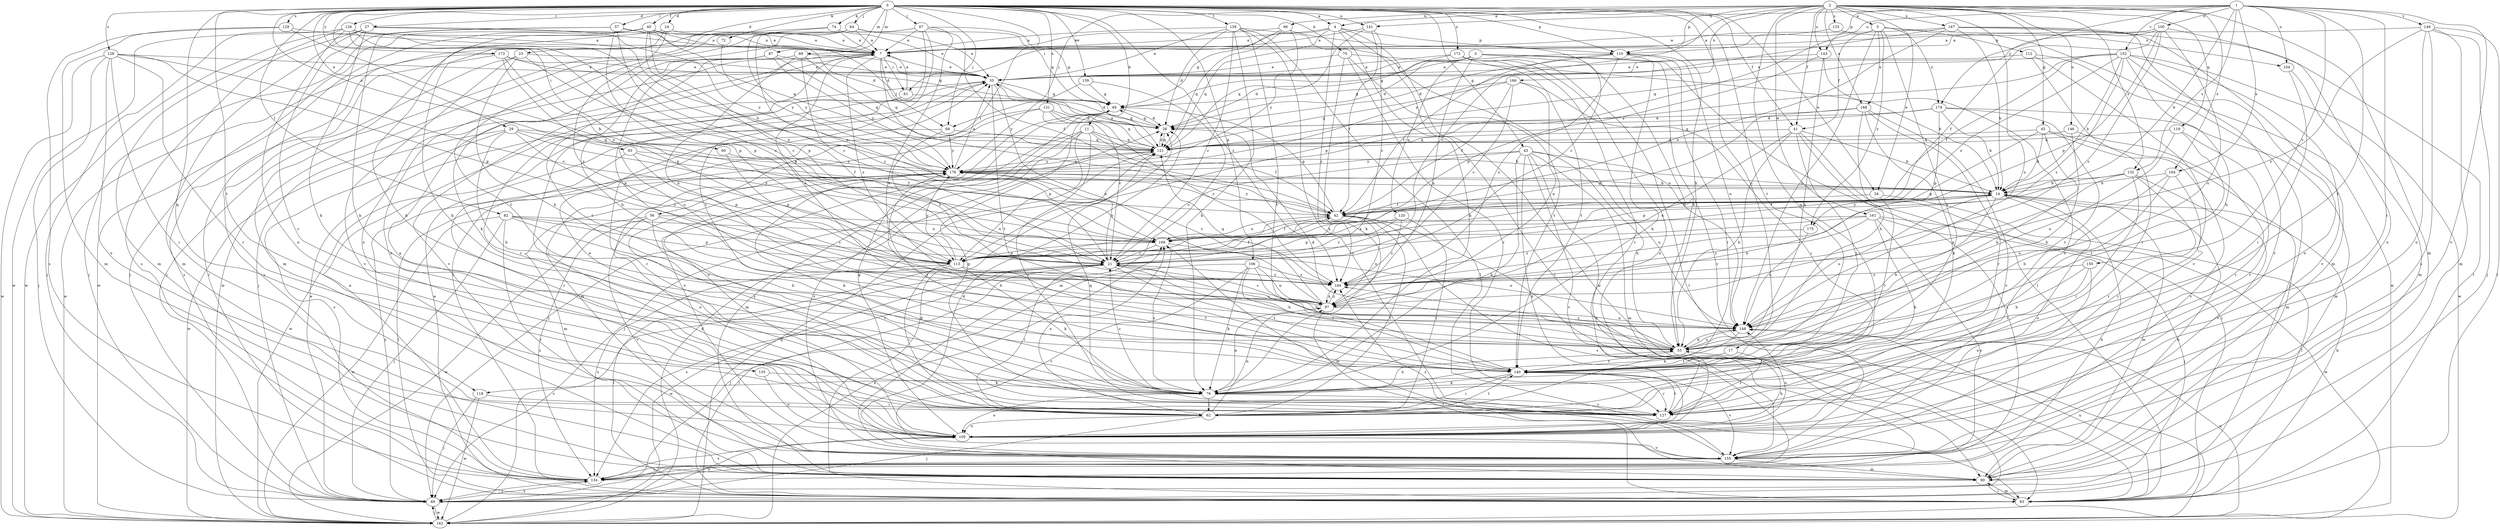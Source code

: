 strict digraph  {
0;
1;
2;
3;
4;
5;
7;
11;
14;
17;
21;
23;
24;
27;
28;
29;
34;
35;
40;
41;
42;
43;
45;
49;
55;
56;
57;
60;
61;
62;
64;
67;
68;
69;
72;
74;
75;
76;
82;
83;
87;
89;
90;
93;
96;
97;
100;
104;
105;
106;
110;
112;
113;
118;
119;
120;
121;
126;
127;
128;
129;
131;
132;
133;
134;
135;
139;
140;
141;
143;
146;
148;
149;
150;
152;
155;
159;
161;
162;
164;
166;
167;
168;
169;
172;
173;
174;
175;
176;
184;
0 -> 4  [label=a];
0 -> 11  [label=b];
0 -> 17  [label=c];
0 -> 23  [label=d];
0 -> 24  [label=d];
0 -> 27  [label=d];
0 -> 29  [label=e];
0 -> 34  [label=e];
0 -> 40  [label=f];
0 -> 41  [label=f];
0 -> 43  [label=g];
0 -> 55  [label=h];
0 -> 56  [label=i];
0 -> 57  [label=i];
0 -> 60  [label=i];
0 -> 64  [label=j];
0 -> 67  [label=j];
0 -> 68  [label=j];
0 -> 72  [label=k];
0 -> 74  [label=k];
0 -> 75  [label=k];
0 -> 82  [label=l];
0 -> 87  [label=m];
0 -> 89  [label=m];
0 -> 93  [label=n];
0 -> 106  [label=p];
0 -> 110  [label=p];
0 -> 118  [label=q];
0 -> 126  [label=r];
0 -> 128  [label=s];
0 -> 129  [label=s];
0 -> 131  [label=s];
0 -> 135  [label=t];
0 -> 139  [label=t];
0 -> 140  [label=t];
0 -> 141  [label=u];
0 -> 159  [label=w];
0 -> 172  [label=y];
0 -> 173  [label=y];
0 -> 184  [label=z];
1 -> 14  [label=b];
1 -> 100  [label=o];
1 -> 104  [label=o];
1 -> 110  [label=p];
1 -> 127  [label=r];
1 -> 132  [label=s];
1 -> 140  [label=t];
1 -> 141  [label=u];
1 -> 143  [label=u];
1 -> 149  [label=v];
1 -> 150  [label=v];
1 -> 152  [label=v];
1 -> 155  [label=v];
1 -> 164  [label=x];
1 -> 174  [label=y];
2 -> 4  [label=a];
2 -> 5  [label=a];
2 -> 21  [label=c];
2 -> 34  [label=e];
2 -> 41  [label=f];
2 -> 45  [label=g];
2 -> 68  [label=j];
2 -> 90  [label=m];
2 -> 96  [label=n];
2 -> 110  [label=p];
2 -> 118  [label=q];
2 -> 119  [label=q];
2 -> 132  [label=s];
2 -> 133  [label=s];
2 -> 143  [label=u];
2 -> 146  [label=u];
2 -> 148  [label=u];
2 -> 161  [label=w];
2 -> 164  [label=x];
2 -> 166  [label=x];
2 -> 167  [label=x];
2 -> 168  [label=x];
3 -> 28  [label=d];
3 -> 35  [label=e];
3 -> 49  [label=g];
3 -> 55  [label=h];
3 -> 83  [label=l];
3 -> 97  [label=n];
3 -> 120  [label=q];
3 -> 155  [label=v];
4 -> 7  [label=a];
4 -> 61  [label=i];
4 -> 76  [label=k];
4 -> 83  [label=l];
4 -> 110  [label=p];
4 -> 121  [label=q];
4 -> 162  [label=w];
4 -> 184  [label=z];
5 -> 41  [label=f];
5 -> 104  [label=o];
5 -> 112  [label=p];
5 -> 113  [label=p];
5 -> 140  [label=t];
5 -> 148  [label=u];
5 -> 168  [label=x];
5 -> 174  [label=y];
5 -> 175  [label=y];
7 -> 35  [label=e];
7 -> 42  [label=f];
7 -> 61  [label=i];
7 -> 68  [label=j];
7 -> 69  [label=j];
7 -> 105  [label=o];
7 -> 155  [label=v];
7 -> 184  [label=z];
11 -> 14  [label=b];
11 -> 42  [label=f];
11 -> 69  [label=j];
11 -> 90  [label=m];
11 -> 113  [label=p];
11 -> 121  [label=q];
11 -> 127  [label=r];
11 -> 155  [label=v];
14 -> 42  [label=f];
14 -> 55  [label=h];
14 -> 90  [label=m];
14 -> 105  [label=o];
14 -> 148  [label=u];
14 -> 175  [label=y];
17 -> 127  [label=r];
17 -> 140  [label=t];
21 -> 42  [label=f];
21 -> 55  [label=h];
21 -> 62  [label=i];
21 -> 83  [label=l];
21 -> 134  [label=s];
21 -> 140  [label=t];
21 -> 148  [label=u];
21 -> 162  [label=w];
21 -> 176  [label=y];
21 -> 184  [label=z];
23 -> 21  [label=c];
23 -> 35  [label=e];
23 -> 55  [label=h];
23 -> 134  [label=s];
23 -> 155  [label=v];
24 -> 7  [label=a];
24 -> 76  [label=k];
24 -> 90  [label=m];
24 -> 184  [label=z];
27 -> 7  [label=a];
27 -> 76  [label=k];
27 -> 90  [label=m];
27 -> 127  [label=r];
27 -> 134  [label=s];
27 -> 162  [label=w];
27 -> 176  [label=y];
28 -> 49  [label=g];
28 -> 121  [label=q];
29 -> 42  [label=f];
29 -> 55  [label=h];
29 -> 121  [label=q];
29 -> 134  [label=s];
29 -> 162  [label=w];
29 -> 169  [label=x];
29 -> 184  [label=z];
34 -> 42  [label=f];
34 -> 83  [label=l];
34 -> 140  [label=t];
35 -> 49  [label=g];
35 -> 62  [label=i];
35 -> 97  [label=n];
35 -> 121  [label=q];
35 -> 140  [label=t];
40 -> 7  [label=a];
40 -> 21  [label=c];
40 -> 28  [label=d];
40 -> 69  [label=j];
40 -> 76  [label=k];
40 -> 113  [label=p];
40 -> 121  [label=q];
40 -> 162  [label=w];
41 -> 14  [label=b];
41 -> 55  [label=h];
41 -> 83  [label=l];
41 -> 97  [label=n];
41 -> 121  [label=q];
41 -> 134  [label=s];
41 -> 140  [label=t];
42 -> 14  [label=b];
42 -> 49  [label=g];
42 -> 69  [label=j];
42 -> 97  [label=n];
42 -> 134  [label=s];
42 -> 169  [label=x];
42 -> 176  [label=y];
43 -> 21  [label=c];
43 -> 55  [label=h];
43 -> 76  [label=k];
43 -> 90  [label=m];
43 -> 105  [label=o];
43 -> 134  [label=s];
43 -> 148  [label=u];
43 -> 155  [label=v];
43 -> 176  [label=y];
45 -> 14  [label=b];
45 -> 55  [label=h];
45 -> 90  [label=m];
45 -> 113  [label=p];
45 -> 121  [label=q];
45 -> 155  [label=v];
49 -> 28  [label=d];
49 -> 105  [label=o];
49 -> 155  [label=v];
55 -> 28  [label=d];
55 -> 140  [label=t];
55 -> 148  [label=u];
55 -> 184  [label=z];
56 -> 55  [label=h];
56 -> 127  [label=r];
56 -> 134  [label=s];
56 -> 155  [label=v];
56 -> 162  [label=w];
56 -> 169  [label=x];
57 -> 7  [label=a];
57 -> 21  [label=c];
57 -> 28  [label=d];
57 -> 69  [label=j];
57 -> 76  [label=k];
57 -> 113  [label=p];
60 -> 113  [label=p];
60 -> 176  [label=y];
61 -> 7  [label=a];
61 -> 28  [label=d];
61 -> 127  [label=r];
61 -> 148  [label=u];
62 -> 35  [label=e];
62 -> 42  [label=f];
62 -> 69  [label=j];
62 -> 97  [label=n];
62 -> 105  [label=o];
62 -> 140  [label=t];
62 -> 169  [label=x];
64 -> 7  [label=a];
64 -> 35  [label=e];
64 -> 49  [label=g];
64 -> 69  [label=j];
64 -> 140  [label=t];
64 -> 169  [label=x];
67 -> 7  [label=a];
67 -> 42  [label=f];
67 -> 49  [label=g];
67 -> 83  [label=l];
67 -> 105  [label=o];
67 -> 140  [label=t];
67 -> 148  [label=u];
67 -> 162  [label=w];
68 -> 121  [label=q];
68 -> 162  [label=w];
68 -> 176  [label=y];
68 -> 184  [label=z];
69 -> 35  [label=e];
69 -> 105  [label=o];
69 -> 134  [label=s];
69 -> 162  [label=w];
69 -> 176  [label=y];
72 -> 176  [label=y];
74 -> 7  [label=a];
74 -> 35  [label=e];
74 -> 83  [label=l];
74 -> 176  [label=y];
75 -> 14  [label=b];
75 -> 35  [label=e];
75 -> 76  [label=k];
75 -> 127  [label=r];
75 -> 140  [label=t];
76 -> 21  [label=c];
76 -> 55  [label=h];
76 -> 62  [label=i];
76 -> 97  [label=n];
76 -> 105  [label=o];
76 -> 127  [label=r];
76 -> 169  [label=x];
82 -> 21  [label=c];
82 -> 55  [label=h];
82 -> 69  [label=j];
82 -> 113  [label=p];
82 -> 155  [label=v];
82 -> 162  [label=w];
82 -> 169  [label=x];
83 -> 14  [label=b];
83 -> 28  [label=d];
83 -> 35  [label=e];
83 -> 90  [label=m];
83 -> 148  [label=u];
87 -> 35  [label=e];
87 -> 55  [label=h];
87 -> 76  [label=k];
87 -> 97  [label=n];
87 -> 121  [label=q];
87 -> 176  [label=y];
89 -> 21  [label=c];
89 -> 35  [label=e];
89 -> 97  [label=n];
89 -> 121  [label=q];
89 -> 140  [label=t];
90 -> 14  [label=b];
90 -> 83  [label=l];
93 -> 42  [label=f];
93 -> 113  [label=p];
93 -> 127  [label=r];
93 -> 176  [label=y];
96 -> 7  [label=a];
96 -> 21  [label=c];
96 -> 49  [label=g];
96 -> 121  [label=q];
96 -> 176  [label=y];
97 -> 7  [label=a];
97 -> 14  [label=b];
97 -> 21  [label=c];
97 -> 83  [label=l];
97 -> 121  [label=q];
97 -> 148  [label=u];
97 -> 184  [label=z];
100 -> 7  [label=a];
100 -> 42  [label=f];
100 -> 105  [label=o];
100 -> 113  [label=p];
100 -> 121  [label=q];
100 -> 148  [label=u];
100 -> 184  [label=z];
104 -> 62  [label=i];
104 -> 90  [label=m];
105 -> 7  [label=a];
105 -> 49  [label=g];
105 -> 55  [label=h];
105 -> 134  [label=s];
105 -> 148  [label=u];
105 -> 155  [label=v];
106 -> 55  [label=h];
106 -> 69  [label=j];
106 -> 76  [label=k];
106 -> 97  [label=n];
106 -> 140  [label=t];
106 -> 155  [label=v];
106 -> 184  [label=z];
110 -> 28  [label=d];
110 -> 35  [label=e];
110 -> 42  [label=f];
110 -> 62  [label=i];
110 -> 76  [label=k];
110 -> 148  [label=u];
110 -> 184  [label=z];
112 -> 35  [label=e];
112 -> 69  [label=j];
112 -> 127  [label=r];
112 -> 155  [label=v];
113 -> 62  [label=i];
113 -> 76  [label=k];
113 -> 83  [label=l];
113 -> 134  [label=s];
113 -> 140  [label=t];
113 -> 176  [label=y];
118 -> 62  [label=i];
118 -> 69  [label=j];
118 -> 162  [label=w];
119 -> 121  [label=q];
119 -> 127  [label=r];
119 -> 140  [label=t];
119 -> 148  [label=u];
120 -> 21  [label=c];
120 -> 62  [label=i];
120 -> 169  [label=x];
120 -> 184  [label=z];
121 -> 28  [label=d];
121 -> 35  [label=e];
121 -> 69  [label=j];
121 -> 176  [label=y];
126 -> 7  [label=a];
126 -> 14  [label=b];
126 -> 21  [label=c];
126 -> 69  [label=j];
126 -> 90  [label=m];
126 -> 105  [label=o];
126 -> 113  [label=p];
126 -> 162  [label=w];
126 -> 169  [label=x];
127 -> 49  [label=g];
127 -> 121  [label=q];
127 -> 140  [label=t];
127 -> 176  [label=y];
128 -> 21  [label=c];
128 -> 35  [label=e];
128 -> 62  [label=i];
128 -> 69  [label=j];
128 -> 105  [label=o];
128 -> 113  [label=p];
128 -> 127  [label=r];
128 -> 162  [label=w];
129 -> 7  [label=a];
129 -> 90  [label=m];
129 -> 134  [label=s];
129 -> 169  [label=x];
131 -> 21  [label=c];
131 -> 28  [label=d];
131 -> 90  [label=m];
131 -> 121  [label=q];
131 -> 127  [label=r];
131 -> 184  [label=z];
132 -> 14  [label=b];
132 -> 62  [label=i];
132 -> 97  [label=n];
132 -> 113  [label=p];
132 -> 127  [label=r];
132 -> 155  [label=v];
133 -> 7  [label=a];
133 -> 162  [label=w];
134 -> 14  [label=b];
134 -> 35  [label=e];
134 -> 69  [label=j];
135 -> 76  [label=k];
135 -> 105  [label=o];
139 -> 7  [label=a];
139 -> 21  [label=c];
139 -> 28  [label=d];
139 -> 35  [label=e];
139 -> 76  [label=k];
139 -> 83  [label=l];
139 -> 140  [label=t];
139 -> 148  [label=u];
139 -> 155  [label=v];
140 -> 62  [label=i];
140 -> 76  [label=k];
140 -> 127  [label=r];
140 -> 155  [label=v];
140 -> 176  [label=y];
141 -> 7  [label=a];
141 -> 21  [label=c];
141 -> 42  [label=f];
141 -> 121  [label=q];
143 -> 35  [label=e];
143 -> 55  [label=h];
143 -> 105  [label=o];
143 -> 113  [label=p];
146 -> 55  [label=h];
146 -> 121  [label=q];
146 -> 127  [label=r];
148 -> 55  [label=h];
148 -> 76  [label=k];
149 -> 7  [label=a];
149 -> 69  [label=j];
149 -> 83  [label=l];
149 -> 90  [label=m];
149 -> 105  [label=o];
149 -> 134  [label=s];
149 -> 184  [label=z];
150 -> 55  [label=h];
150 -> 105  [label=o];
150 -> 140  [label=t];
150 -> 184  [label=z];
152 -> 14  [label=b];
152 -> 35  [label=e];
152 -> 42  [label=f];
152 -> 55  [label=h];
152 -> 105  [label=o];
152 -> 155  [label=v];
152 -> 162  [label=w];
152 -> 169  [label=x];
152 -> 176  [label=y];
152 -> 184  [label=z];
155 -> 28  [label=d];
155 -> 90  [label=m];
155 -> 134  [label=s];
155 -> 184  [label=z];
159 -> 49  [label=g];
159 -> 90  [label=m];
159 -> 176  [label=y];
161 -> 69  [label=j];
161 -> 76  [label=k];
161 -> 113  [label=p];
161 -> 134  [label=s];
161 -> 162  [label=w];
161 -> 169  [label=x];
161 -> 184  [label=z];
162 -> 21  [label=c];
162 -> 28  [label=d];
162 -> 69  [label=j];
162 -> 121  [label=q];
162 -> 148  [label=u];
162 -> 169  [label=x];
164 -> 14  [label=b];
164 -> 55  [label=h];
164 -> 127  [label=r];
164 -> 148  [label=u];
166 -> 21  [label=c];
166 -> 42  [label=f];
166 -> 49  [label=g];
166 -> 62  [label=i];
166 -> 97  [label=n];
166 -> 121  [label=q];
167 -> 7  [label=a];
167 -> 14  [label=b];
167 -> 83  [label=l];
167 -> 90  [label=m];
167 -> 155  [label=v];
167 -> 169  [label=x];
167 -> 176  [label=y];
168 -> 28  [label=d];
168 -> 55  [label=h];
168 -> 76  [label=k];
168 -> 113  [label=p];
168 -> 127  [label=r];
168 -> 155  [label=v];
169 -> 21  [label=c];
169 -> 42  [label=f];
169 -> 90  [label=m];
169 -> 113  [label=p];
169 -> 148  [label=u];
172 -> 28  [label=d];
172 -> 35  [label=e];
172 -> 83  [label=l];
172 -> 105  [label=o];
172 -> 127  [label=r];
172 -> 140  [label=t];
173 -> 14  [label=b];
173 -> 35  [label=e];
173 -> 49  [label=g];
173 -> 113  [label=p];
173 -> 134  [label=s];
173 -> 162  [label=w];
174 -> 14  [label=b];
174 -> 28  [label=d];
174 -> 90  [label=m];
174 -> 113  [label=p];
174 -> 121  [label=q];
174 -> 140  [label=t];
175 -> 148  [label=u];
175 -> 184  [label=z];
176 -> 14  [label=b];
176 -> 35  [label=e];
176 -> 76  [label=k];
176 -> 83  [label=l];
176 -> 90  [label=m];
176 -> 105  [label=o];
176 -> 121  [label=q];
176 -> 184  [label=z];
184 -> 97  [label=n];
}
